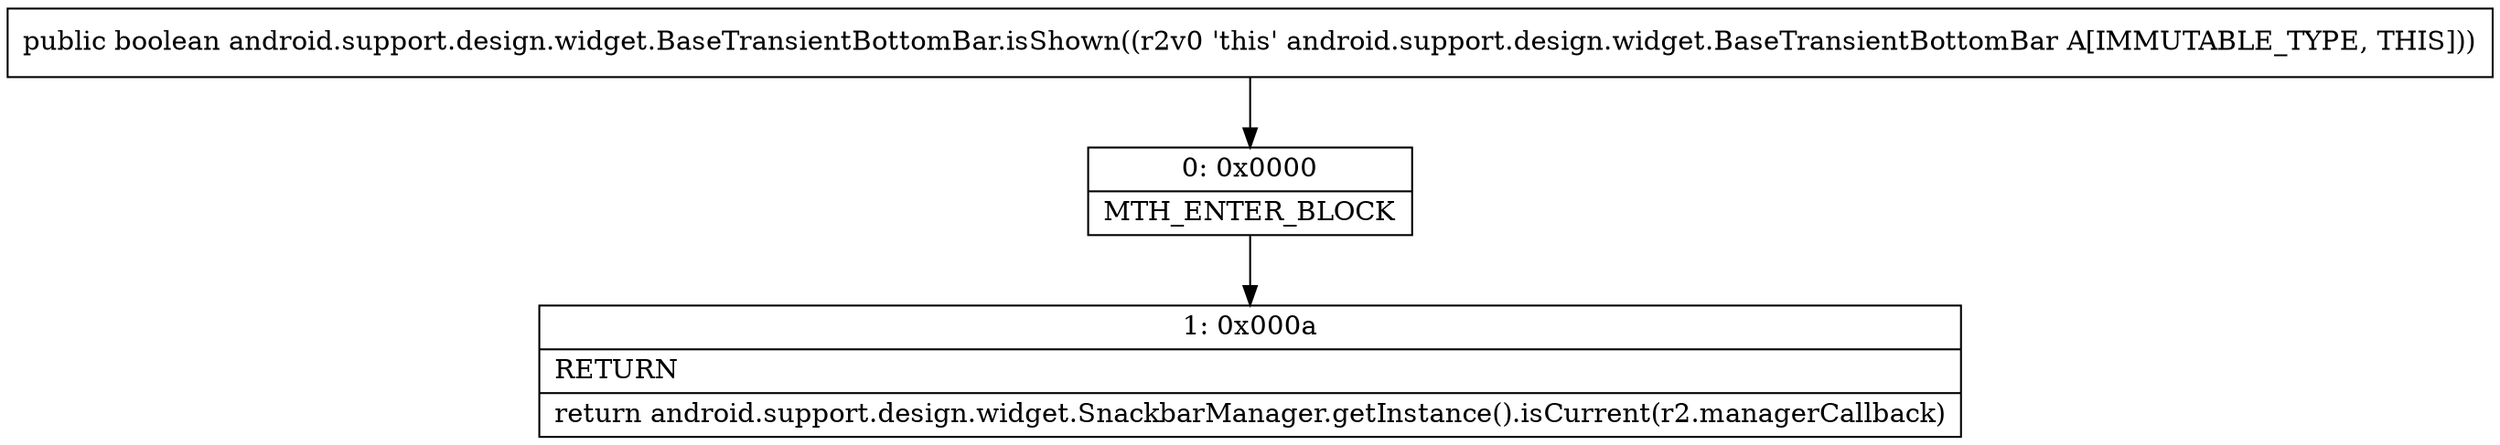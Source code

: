 digraph "CFG forandroid.support.design.widget.BaseTransientBottomBar.isShown()Z" {
Node_0 [shape=record,label="{0\:\ 0x0000|MTH_ENTER_BLOCK\l}"];
Node_1 [shape=record,label="{1\:\ 0x000a|RETURN\l|return android.support.design.widget.SnackbarManager.getInstance().isCurrent(r2.managerCallback)\l}"];
MethodNode[shape=record,label="{public boolean android.support.design.widget.BaseTransientBottomBar.isShown((r2v0 'this' android.support.design.widget.BaseTransientBottomBar A[IMMUTABLE_TYPE, THIS])) }"];
MethodNode -> Node_0;
Node_0 -> Node_1;
}

